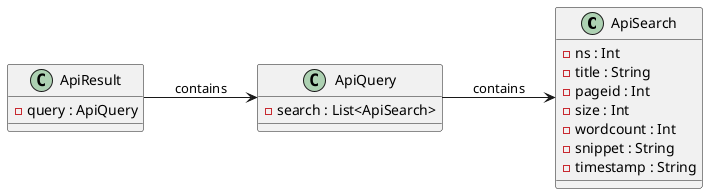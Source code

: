 @startuml
'https://plantuml.com/class-diagram
left to right direction
class ApiSearch {
  -ns : Int
  -title : String
  -pageid : Int
  -size : Int
  -wordcount : Int
  -snippet : String
  -timestamp : String
}

class ApiResult {
  -query : ApiQuery
}

class ApiQuery {
  -search : List<ApiSearch>
}

ApiQuery --> ApiSearch : contains
ApiResult --> ApiQuery : contains

@enduml